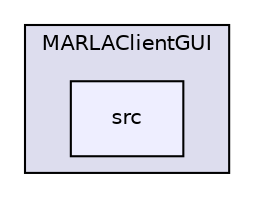 digraph "D:/Work/Programmieren/Java/D-MARLA/Implementation/MARLA-Client/MARLAClientGUI/src" {
  compound=true
  node [ fontsize="10", fontname="Helvetica"];
  edge [ labelfontsize="10", labelfontname="Helvetica"];
  subgraph clusterdir_61a8cb7d782d55e344cc6d4601b12e7e {
    graph [ bgcolor="#ddddee", pencolor="black", label="MARLAClientGUI" fontname="Helvetica", fontsize="10", URL="dir_61a8cb7d782d55e344cc6d4601b12e7e.html"]
  dir_491d726435bf44ff1f0f50cd4566b6ce [shape=box, label="src", style="filled", fillcolor="#eeeeff", pencolor="black", URL="dir_491d726435bf44ff1f0f50cd4566b6ce.html"];
  }
}
